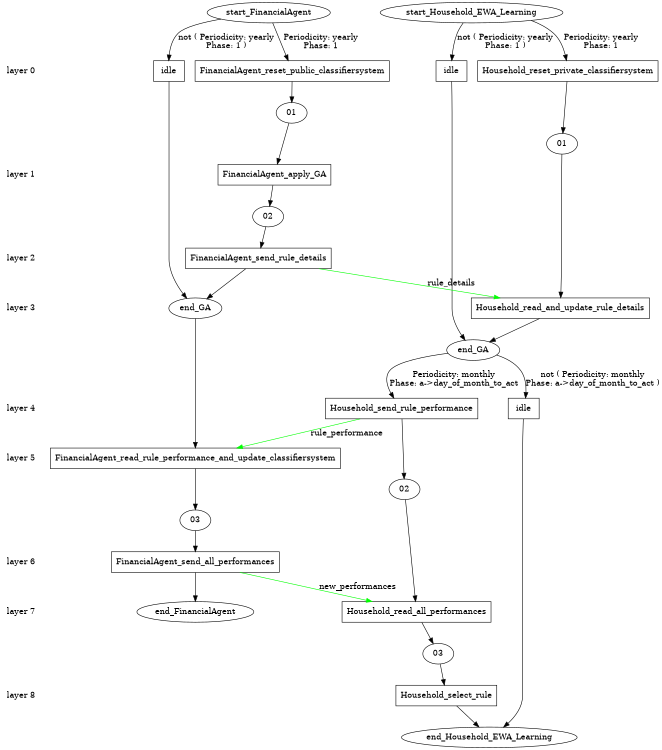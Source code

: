 digraph state_graph {
	rankdir=TB;
	size="8,5;"
	layer_0 [shape=plaintext, label="layer 0"];
	layer_1 [shape=plaintext, label="layer 1"];
	layer_0 -> layer_1 [style=invis];
	layer_2 [shape=plaintext, label="layer 2"];
	layer_1 -> layer_2 [style=invis];
	layer_3 [shape=plaintext, label="layer 3"];
	layer_2 -> layer_3 [style=invis];
	layer_4 [shape=plaintext, label="layer 4"];
	layer_3 -> layer_4 [style=invis];
	layer_5 [shape=plaintext, label="layer 5"];
	layer_4 -> layer_5 [style=invis];
	layer_6 [shape=plaintext, label="layer 6"];
	layer_5 -> layer_6 [style=invis];
	layer_7 [shape=plaintext, label="layer 7"];
	layer_6 -> layer_7 [style=invis];
	layer_8 [shape=plaintext, label="layer 8"];
	layer_7 -> layer_8 [style=invis];
	
	/* States */
	Household_03 [label = "03"]
	Household_02 [label = "02"]
	Household_end_Household_EWA_Learning [label = "end_Household_EWA_Learning"]
	Household_01 [label = "01"]
	Household_end_GA [label = "end_GA"]
	Household_start_Household_EWA_Learning [label = "start_Household_EWA_Learning"]
	FinancialAgent_end_FinancialAgent [label = "end_FinancialAgent"]
	FinancialAgent_03 [label = "03"]
	FinancialAgent_02 [label = "02"]
	FinancialAgent_01 [label = "01"]
	FinancialAgent_end_GA [label = "end_GA"]
	FinancialAgent_start_FinancialAgent [label = "start_FinancialAgent"]
	Household_idle_start_Household_EWA_Learning_end_GA [label = "idle", shape = rect]
	Household_Household_reset_private_classifiersystem_start_Household_EWA_Learning_01 [label = "Household_reset_private_classifiersystem", shape = rect]
	Household_Household_read_and_update_rule_details_01_end_GA [label = "Household_read_and_update_rule_details", shape = rect]
	Household_idle_end_GA_end_Household_EWA_Learning [label = "idle", shape = rect]
	Household_Household_send_rule_performance_end_GA_02 [label = "Household_send_rule_performance", shape = rect]
	Household_Household_read_all_performances_02_03 [label = "Household_read_all_performances", shape = rect]
	Household_Household_select_rule_03_end_Household_EWA_Learning [label = "Household_select_rule", shape = rect]
	FinancialAgent_idle_start_FinancialAgent_end_GA [label = "idle", shape = rect]
	FinancialAgent_FinancialAgent_reset_public_classifiersystem_start_FinancialAgent_01 [label = "FinancialAgent_reset_public_classifiersystem", shape = rect]
	FinancialAgent_FinancialAgent_apply_GA_01_02 [label = "FinancialAgent_apply_GA", shape = rect]
	FinancialAgent_FinancialAgent_send_rule_details_02_end_GA [label = "FinancialAgent_send_rule_details", shape = rect]
	FinancialAgent_FinancialAgent_read_rule_performance_and_update_classifiersystem_end_GA_03 [label = "FinancialAgent_read_rule_performance_and_update_classifiersystem", shape = rect]
	FinancialAgent_FinancialAgent_send_all_performances_03_end_FinancialAgent [label = "FinancialAgent_send_all_performances", shape = rect]
	
	/* Transitions */
	Household_start_Household_EWA_Learning -> Household_idle_start_Household_EWA_Learning_end_GA [ label = "not ( Periodicity: yearly\nPhase: 1 )"];
	Household_idle_start_Household_EWA_Learning_end_GA -> Household_end_GA;
	Household_start_Household_EWA_Learning -> Household_Household_reset_private_classifiersystem_start_Household_EWA_Learning_01 [ label = "Periodicity: yearly\nPhase: 1"];
	Household_Household_reset_private_classifiersystem_start_Household_EWA_Learning_01 -> Household_01;
	Household_01 -> Household_Household_read_and_update_rule_details_01_end_GA;
	Household_Household_read_and_update_rule_details_01_end_GA -> Household_end_GA;
	Household_end_GA -> Household_idle_end_GA_end_Household_EWA_Learning [ label = "not ( Periodicity: monthly\nPhase: a->day_of_month_to_act )"];
	Household_idle_end_GA_end_Household_EWA_Learning -> Household_end_Household_EWA_Learning;
	Household_end_GA -> Household_Household_send_rule_performance_end_GA_02 [ label = "Periodicity: monthly\nPhase: a->day_of_month_to_act"];
	Household_Household_send_rule_performance_end_GA_02 -> Household_02;
	Household_02 -> Household_Household_read_all_performances_02_03;
	Household_Household_read_all_performances_02_03 -> Household_03;
	Household_03 -> Household_Household_select_rule_03_end_Household_EWA_Learning;
	Household_Household_select_rule_03_end_Household_EWA_Learning -> Household_end_Household_EWA_Learning;
	FinancialAgent_start_FinancialAgent -> FinancialAgent_idle_start_FinancialAgent_end_GA [ label = "not ( Periodicity: yearly\nPhase: 1 )"];
	FinancialAgent_idle_start_FinancialAgent_end_GA -> FinancialAgent_end_GA;
	FinancialAgent_start_FinancialAgent -> FinancialAgent_FinancialAgent_reset_public_classifiersystem_start_FinancialAgent_01 [ label = "Periodicity: yearly\nPhase: 1"];
	FinancialAgent_FinancialAgent_reset_public_classifiersystem_start_FinancialAgent_01 -> FinancialAgent_01;
	FinancialAgent_01 -> FinancialAgent_FinancialAgent_apply_GA_01_02;
	FinancialAgent_FinancialAgent_apply_GA_01_02 -> FinancialAgent_02;
	FinancialAgent_02 -> FinancialAgent_FinancialAgent_send_rule_details_02_end_GA;
	FinancialAgent_FinancialAgent_send_rule_details_02_end_GA -> FinancialAgent_end_GA;
	FinancialAgent_end_GA -> FinancialAgent_FinancialAgent_read_rule_performance_and_update_classifiersystem_end_GA_03;
	FinancialAgent_FinancialAgent_read_rule_performance_and_update_classifiersystem_end_GA_03 -> FinancialAgent_03;
	FinancialAgent_03 -> FinancialAgent_FinancialAgent_send_all_performances_03_end_FinancialAgent;
	FinancialAgent_FinancialAgent_send_all_performances_03_end_FinancialAgent -> FinancialAgent_end_FinancialAgent;
	
	/* Communications */
	Household_Household_send_rule_performance_end_GA_02 -> FinancialAgent_FinancialAgent_read_rule_performance_and_update_classifiersystem_end_GA_03 [ label = "rule_performance" color="#00ff00" constraint=false];
	FinancialAgent_FinancialAgent_send_all_performances_03_end_FinancialAgent -> Household_Household_read_all_performances_02_03 [ label = "new_performances" color="#00ff00" constraint=false];
	FinancialAgent_FinancialAgent_send_rule_details_02_end_GA -> Household_Household_read_and_update_rule_details_01_end_GA [ label = "rule_details" color="#00ff00" constraint=false];
	{ rank=same; layer_0;  Household_idle_start_Household_EWA_Learning_end_GA;  Household_Household_reset_private_classifiersystem_start_Household_EWA_Learning_01;  FinancialAgent_idle_start_FinancialAgent_end_GA;  FinancialAgent_FinancialAgent_reset_public_classifiersystem_start_FinancialAgent_01; }
	{ rank=same; layer_1;  FinancialAgent_FinancialAgent_apply_GA_01_02; }
	{ rank=same; layer_2;  FinancialAgent_FinancialAgent_send_rule_details_02_end_GA; }
	{ rank=same; layer_3;  Household_Household_read_and_update_rule_details_01_end_GA; }
	{ rank=same; layer_4;  Household_idle_end_GA_end_Household_EWA_Learning;  Household_Household_send_rule_performance_end_GA_02; }
	{ rank=same; layer_5;  FinancialAgent_FinancialAgent_read_rule_performance_and_update_classifiersystem_end_GA_03; }
	{ rank=same; layer_6;  FinancialAgent_FinancialAgent_send_all_performances_03_end_FinancialAgent; }
	{ rank=same; layer_7;  Household_Household_read_all_performances_02_03; }
	{ rank=same; layer_8;  Household_Household_select_rule_03_end_Household_EWA_Learning; }
}